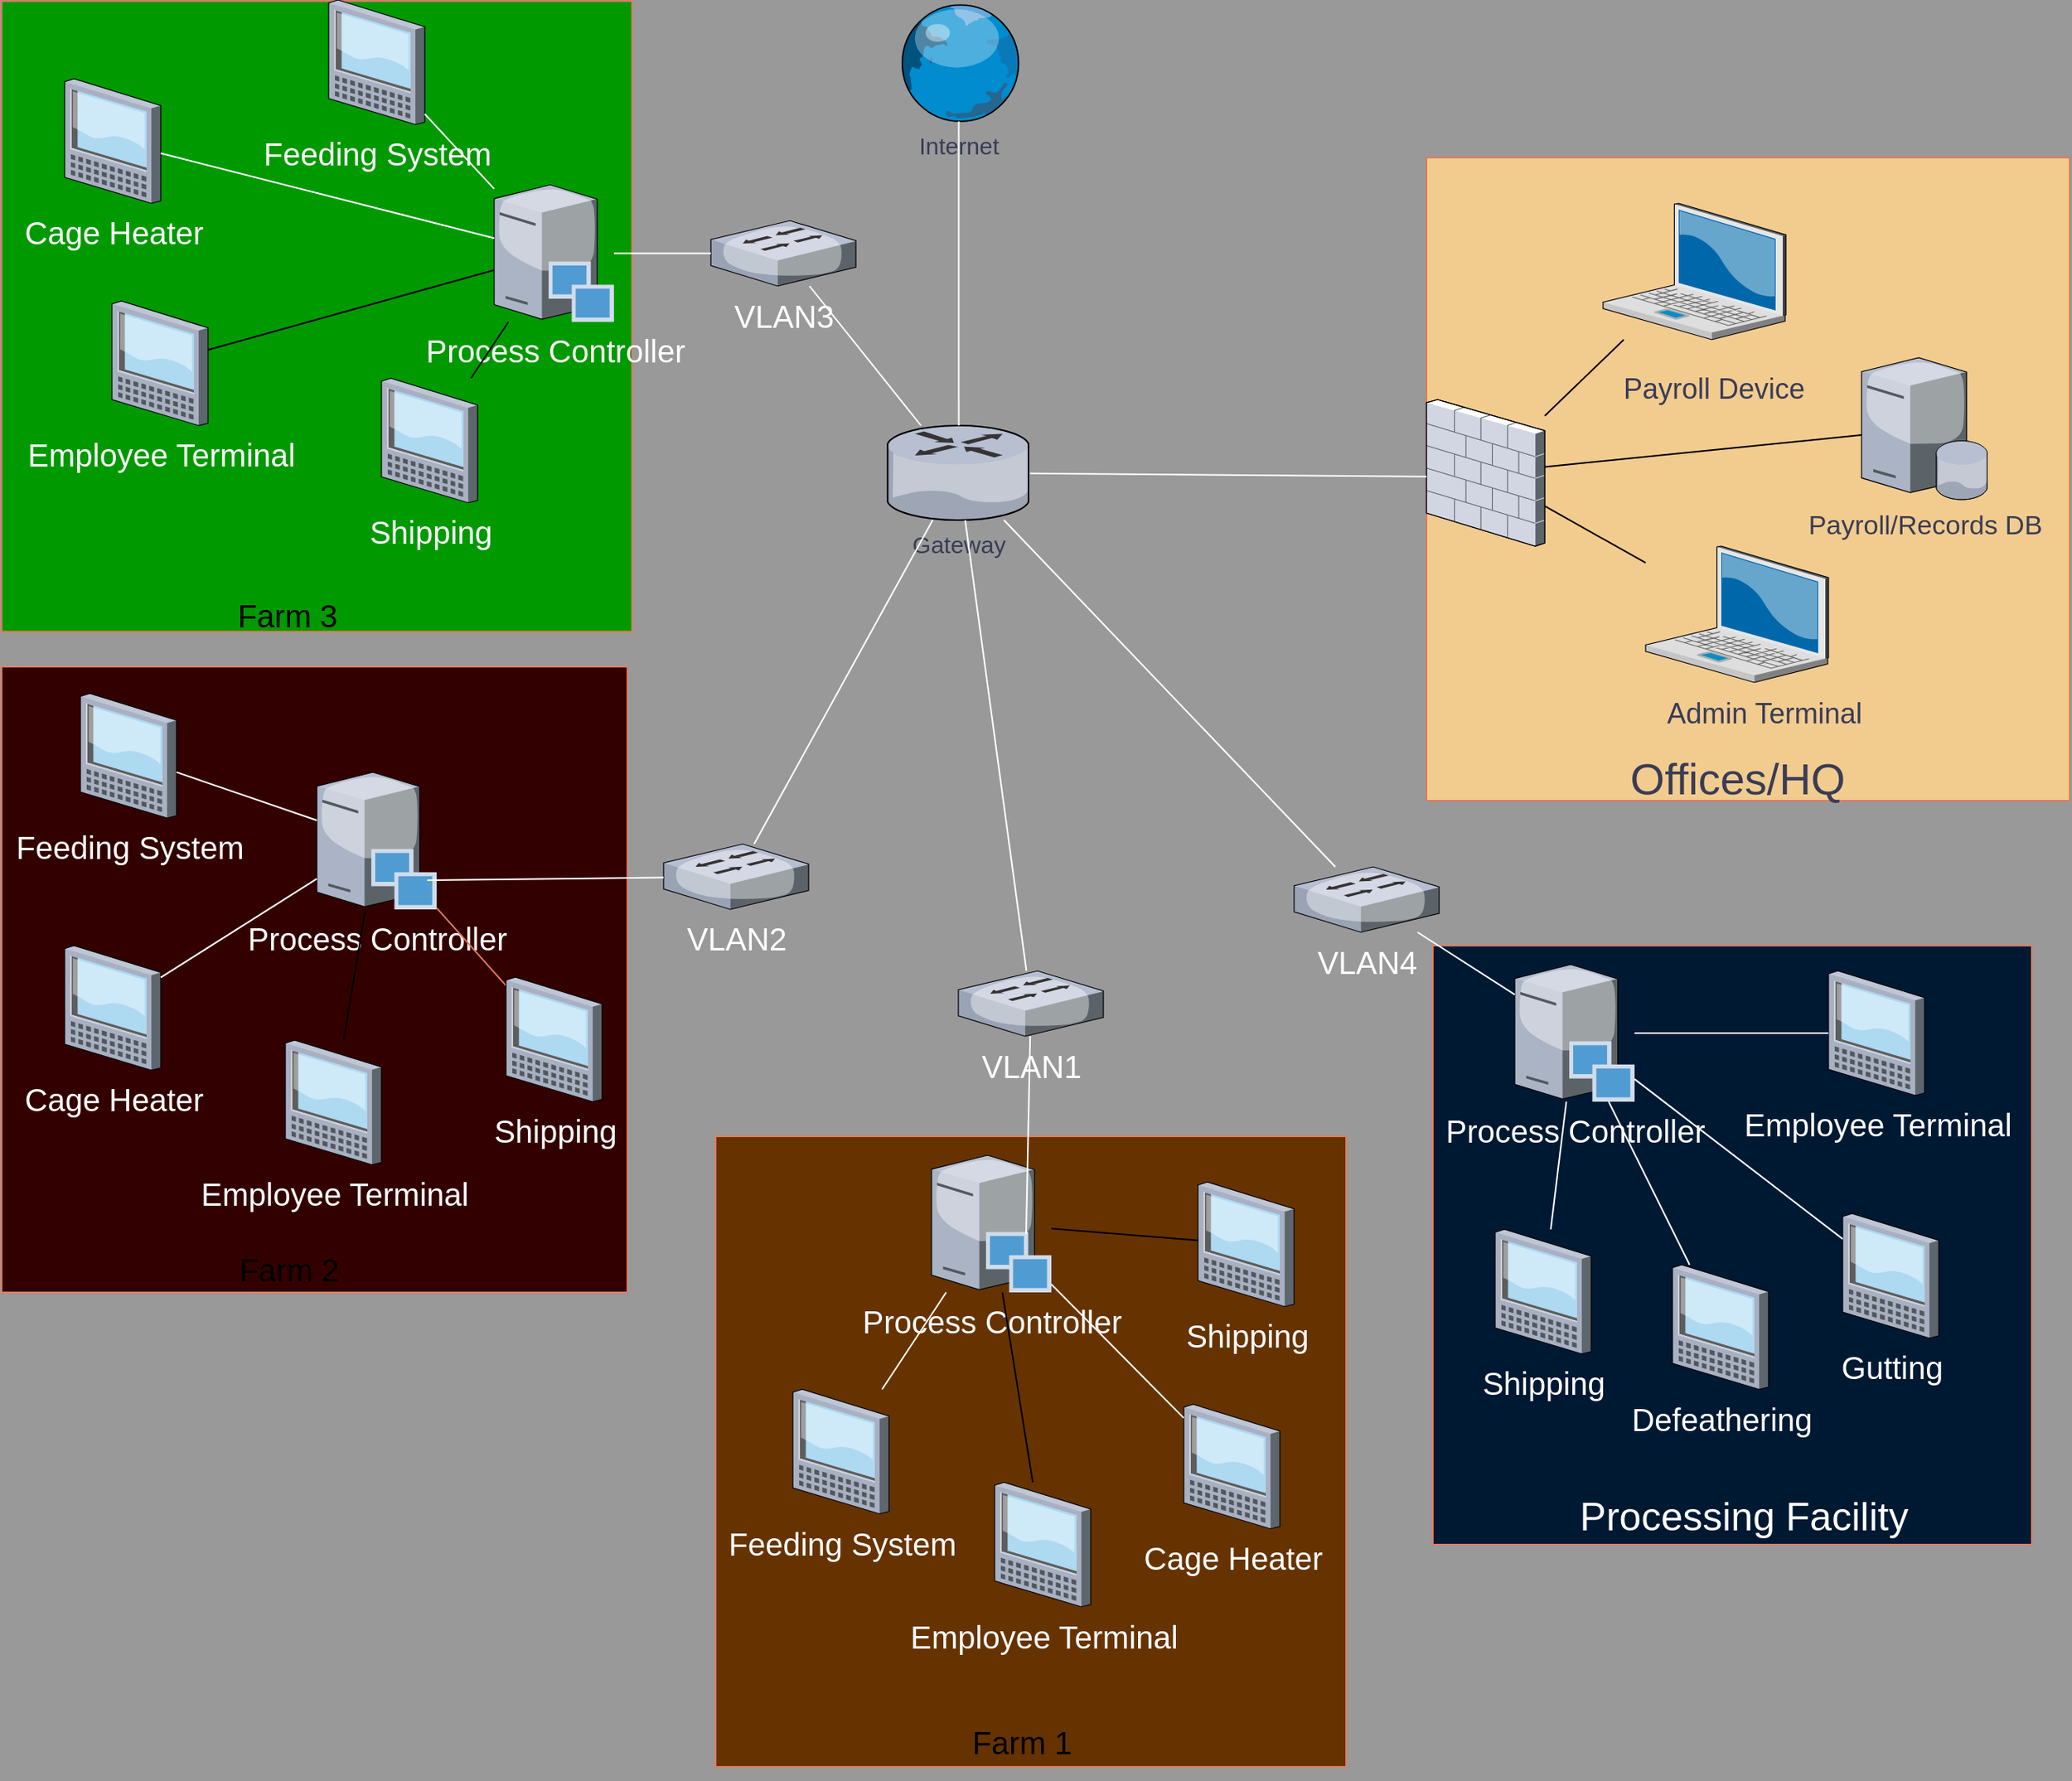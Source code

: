 <mxfile version="22.0.0" type="device">
  <diagram name="Page-1" id="e3a06f82-3646-2815-327d-82caf3d4e204">
    <mxGraphModel dx="1434" dy="838" grid="1" gridSize="10" guides="1" tooltips="1" connect="1" arrows="1" fold="1" page="1" pageScale="1.5" pageWidth="1169" pageHeight="826" background="#999999" math="0" shadow="0">
      <root>
        <mxCell id="0" style=";html=1;" />
        <mxCell id="1" style=";html=1;" parent="0" />
        <mxCell id="nj1zuVq9aHBoUasXU_ic-1" value="&lt;div align=&quot;center&quot;&gt;&lt;font style=&quot;font-size: 15px;&quot;&gt;Internet&lt;/font&gt;&lt;/div&gt;" style="verticalLabelPosition=bottom;sketch=0;aspect=fixed;html=1;verticalAlign=top;strokeColor=none;align=center;outlineConnect=0;shape=mxgraph.citrix.globe;labelBackgroundColor=none;fillColor=#F2CC8F;fontColor=#393C56;" parent="1" vertex="1">
          <mxGeometry x="837.99" y="2" width="78.5" height="75" as="geometry" />
        </mxCell>
        <mxCell id="nj1zuVq9aHBoUasXU_ic-2" value="Gateway" style="verticalLabelPosition=bottom;sketch=0;aspect=fixed;html=1;verticalAlign=top;strokeColor=none;align=center;outlineConnect=0;shape=mxgraph.citrix.router;fontSize=15;labelBackgroundColor=none;fillColor=#F2CC8F;fontColor=#393C56;" parent="1" vertex="1">
          <mxGeometry x="832.04" y="270" width="90.41" height="60" as="geometry" />
        </mxCell>
        <mxCell id="nj1zuVq9aHBoUasXU_ic-4" value="" style="endArrow=none;html=1;rounded=0;labelBackgroundColor=none;strokeColor=#fefcfc;fontColor=default;" parent="1" source="nj1zuVq9aHBoUasXU_ic-1" target="nj1zuVq9aHBoUasXU_ic-2" edge="1">
          <mxGeometry width="50" height="50" relative="1" as="geometry">
            <mxPoint x="890" y="460" as="sourcePoint" />
            <mxPoint x="940" y="410" as="targetPoint" />
          </mxGeometry>
        </mxCell>
        <mxCell id="nj1zuVq9aHBoUasXU_ic-5" value="" style="whiteSpace=wrap;html=1;aspect=fixed;strokeColor=#E07A5F;fontColor=#393C56;fillColor=#F2CC8F;fontSize=24;" parent="1" vertex="1">
          <mxGeometry x="1174" y="100" width="408" height="408" as="geometry" />
        </mxCell>
        <mxCell id="nj1zuVq9aHBoUasXU_ic-7" value="Offices/HQ" style="text;html=1;align=center;verticalAlign=middle;resizable=0;points=[];autosize=1;strokeColor=none;fillColor=none;fontColor=#393C56;fontSize=28;" parent="1" vertex="1">
          <mxGeometry x="1291" y="469" width="160" height="50" as="geometry" />
        </mxCell>
        <mxCell id="nj1zuVq9aHBoUasXU_ic-8" value="" style="verticalLabelPosition=bottom;sketch=0;aspect=fixed;html=1;verticalAlign=top;strokeColor=none;align=center;outlineConnect=0;shape=mxgraph.citrix.laptop_2;fontColor=#393C56;fillColor=#F2CC8F;" parent="1" vertex="1">
          <mxGeometry x="1286" y="129" width="116" height="86.5" as="geometry" />
        </mxCell>
        <mxCell id="nj1zuVq9aHBoUasXU_ic-10" value="&lt;font style=&quot;font-size: 18px;&quot;&gt;Payroll Device&lt;br&gt;&lt;/font&gt;" style="text;html=1;align=center;verticalAlign=middle;resizable=0;points=[];autosize=1;strokeColor=none;fillColor=none;fontColor=#393C56;" parent="1" vertex="1">
          <mxGeometry x="1286" y="227" width="140" height="40" as="geometry" />
        </mxCell>
        <mxCell id="nj1zuVq9aHBoUasXU_ic-11" value="" style="verticalLabelPosition=bottom;sketch=0;aspect=fixed;html=1;verticalAlign=top;strokeColor=none;align=center;outlineConnect=0;shape=mxgraph.citrix.laptop_2;fontColor=#393C56;fillColor=#F2CC8F;" parent="1" vertex="1">
          <mxGeometry x="1313" y="346.5" width="116" height="86.5" as="geometry" />
        </mxCell>
        <mxCell id="nj1zuVq9aHBoUasXU_ic-12" value="&lt;font style=&quot;font-size: 18px;&quot;&gt;Admin Terminal&lt;br&gt;&lt;/font&gt;" style="text;html=1;align=center;verticalAlign=middle;resizable=0;points=[];autosize=1;strokeColor=none;fillColor=none;fontColor=#393C56;" parent="1" vertex="1">
          <mxGeometry x="1313" y="433" width="150" height="40" as="geometry" />
        </mxCell>
        <mxCell id="nj1zuVq9aHBoUasXU_ic-13" value="" style="verticalLabelPosition=bottom;sketch=0;aspect=fixed;html=1;verticalAlign=top;strokeColor=none;align=center;outlineConnect=0;shape=mxgraph.citrix.firewall;fontColor=#393C56;fillColor=#F2CC8F;" parent="1" vertex="1">
          <mxGeometry x="1174" y="253.5" width="75" height="93" as="geometry" />
        </mxCell>
        <mxCell id="nj1zuVq9aHBoUasXU_ic-14" value="Payroll/Records DB" style="verticalLabelPosition=bottom;sketch=0;aspect=fixed;html=1;verticalAlign=top;strokeColor=none;align=center;outlineConnect=0;shape=mxgraph.citrix.database_server;fontColor=#393C56;fillColor=#F2CC8F;fontSize=17;" parent="1" vertex="1">
          <mxGeometry x="1450" y="227" width="80" height="90" as="geometry" />
        </mxCell>
        <mxCell id="nj1zuVq9aHBoUasXU_ic-17" value="" style="endArrow=none;html=1;rounded=0;strokeColor=#000000;fontColor=#393C56;fillColor=#F2CC8F;" parent="1" source="nj1zuVq9aHBoUasXU_ic-13" target="nj1zuVq9aHBoUasXU_ic-8" edge="1">
          <mxGeometry width="50" height="50" relative="1" as="geometry">
            <mxPoint x="1330" y="-50" as="sourcePoint" />
            <mxPoint x="1500" y="-10" as="targetPoint" />
            <Array as="points" />
          </mxGeometry>
        </mxCell>
        <mxCell id="nj1zuVq9aHBoUasXU_ic-19" value="" style="endArrow=none;html=1;rounded=0;strokeColor=#000000;fontColor=#393C56;fillColor=#F2CC8F;" parent="1" source="nj1zuVq9aHBoUasXU_ic-11" target="nj1zuVq9aHBoUasXU_ic-13" edge="1">
          <mxGeometry width="50" height="50" relative="1" as="geometry">
            <mxPoint x="1360" y="340" as="sourcePoint" />
            <mxPoint x="1410" y="290" as="targetPoint" />
          </mxGeometry>
        </mxCell>
        <mxCell id="nj1zuVq9aHBoUasXU_ic-20" value="" style="endArrow=none;html=1;rounded=0;strokeColor=#000000;fontColor=#393C56;fillColor=#F2CC8F;" parent="1" source="nj1zuVq9aHBoUasXU_ic-13" target="nj1zuVq9aHBoUasXU_ic-14" edge="1">
          <mxGeometry width="50" height="50" relative="1" as="geometry">
            <mxPoint x="1500" y="320" as="sourcePoint" />
            <mxPoint x="1550" y="270" as="targetPoint" />
          </mxGeometry>
        </mxCell>
        <mxCell id="nj1zuVq9aHBoUasXU_ic-23" value="" style="endArrow=none;html=1;rounded=0;strokeColor=#fdfdfd;fontColor=#393C56;fillColor=#F2CC8F;" parent="1" source="nj1zuVq9aHBoUasXU_ic-2" target="nj1zuVq9aHBoUasXU_ic-5" edge="1">
          <mxGeometry width="50" height="50" relative="1" as="geometry">
            <mxPoint x="990" y="350" as="sourcePoint" />
            <mxPoint x="1170" y="240" as="targetPoint" />
          </mxGeometry>
        </mxCell>
        <mxCell id="nj1zuVq9aHBoUasXU_ic-25" value="" style="whiteSpace=wrap;html=1;aspect=fixed;strokeColor=#E07A5F;fontColor=#393C56;fillColor=#330000;" parent="1" vertex="1">
          <mxGeometry x="270" y="423" width="397" height="397" as="geometry" />
        </mxCell>
        <mxCell id="nj1zuVq9aHBoUasXU_ic-26" value="" style="whiteSpace=wrap;html=1;aspect=fixed;strokeColor=#E07A5F;fontColor=#393C56;fillColor=#663300;" parent="1" vertex="1">
          <mxGeometry x="723" y="721" width="400" height="400" as="geometry" />
        </mxCell>
        <mxCell id="nj1zuVq9aHBoUasXU_ic-27" value="" style="whiteSpace=wrap;html=1;aspect=fixed;strokeColor=#E07A5F;fontColor=#393C56;fillColor=#009900;" parent="1" vertex="1">
          <mxGeometry x="270" y="0.75" width="400" height="400" as="geometry" />
        </mxCell>
        <mxCell id="nj1zuVq9aHBoUasXU_ic-29" value="Process Controller" style="verticalLabelPosition=bottom;sketch=0;aspect=fixed;html=1;verticalAlign=top;strokeColor=none;align=center;outlineConnect=0;shape=mxgraph.citrix.provisioning_server;fontColor=#fdfdfd;fillColor=#F2CC8F;fontSize=20;" parent="1" vertex="1">
          <mxGeometry x="582.5" y="117.25" width="76" height="87" as="geometry" />
        </mxCell>
        <mxCell id="nj1zuVq9aHBoUasXU_ic-33" value="Process Controller" style="verticalLabelPosition=bottom;sketch=0;aspect=fixed;html=1;verticalAlign=top;strokeColor=none;align=center;outlineConnect=0;shape=mxgraph.citrix.provisioning_server;fontColor=#ffffff;fillColor=#F2CC8F;fontSize=20;" parent="1" vertex="1">
          <mxGeometry x="470" y="490" width="76" height="87" as="geometry" />
        </mxCell>
        <mxCell id="nj1zuVq9aHBoUasXU_ic-34" value="Process Controller" style="verticalLabelPosition=bottom;sketch=0;aspect=fixed;html=1;verticalAlign=top;strokeColor=none;align=center;outlineConnect=0;shape=mxgraph.citrix.provisioning_server;fontColor=#fbfbfd;fillColor=#F2CC8F;fontSize=20;" parent="1" vertex="1">
          <mxGeometry x="860" y="733" width="76" height="87" as="geometry" />
        </mxCell>
        <mxCell id="nj1zuVq9aHBoUasXU_ic-35" value="Feeding System" style="verticalLabelPosition=bottom;sketch=0;aspect=fixed;html=1;verticalAlign=top;strokeColor=none;align=center;outlineConnect=0;shape=mxgraph.citrix.tablet_1;fontColor=#fefefe;fillColor=#F2CC8F;fontSize=20;" parent="1" vertex="1">
          <mxGeometry x="477.5" width="61" height="79" as="geometry" />
        </mxCell>
        <mxCell id="nj1zuVq9aHBoUasXU_ic-40" value="Feeding System" style="verticalLabelPosition=bottom;sketch=0;aspect=fixed;html=1;verticalAlign=top;strokeColor=none;align=center;outlineConnect=0;shape=mxgraph.citrix.tablet_1;fontColor=#fefefe;fillColor=#F2CC8F;fontSize=20;" parent="1" vertex="1">
          <mxGeometry x="320" y="440" width="61" height="79" as="geometry" />
        </mxCell>
        <mxCell id="nj1zuVq9aHBoUasXU_ic-41" value="Feeding System" style="verticalLabelPosition=bottom;sketch=0;aspect=fixed;html=1;verticalAlign=top;strokeColor=none;align=center;outlineConnect=0;shape=mxgraph.citrix.tablet_1;fontColor=#fefefe;fillColor=#F2CC8F;fontSize=20;" parent="1" vertex="1">
          <mxGeometry x="772" y="881.5" width="61" height="79" as="geometry" />
        </mxCell>
        <mxCell id="nj1zuVq9aHBoUasXU_ic-42" value="Cage Heater" style="verticalLabelPosition=bottom;sketch=0;aspect=fixed;html=1;verticalAlign=top;strokeColor=none;align=center;outlineConnect=0;shape=mxgraph.citrix.tablet_1;fontColor=#fefefe;fillColor=#F2CC8F;fontSize=20;" parent="1" vertex="1">
          <mxGeometry x="1020" y="891" width="61" height="79" as="geometry" />
        </mxCell>
        <mxCell id="nj1zuVq9aHBoUasXU_ic-43" value="Cage Heater" style="verticalLabelPosition=bottom;sketch=0;aspect=fixed;html=1;verticalAlign=top;strokeColor=none;align=center;outlineConnect=0;shape=mxgraph.citrix.tablet_1;fontColor=#ffffff;fillColor=#F2CC8F;fontSize=20;" parent="1" vertex="1">
          <mxGeometry x="310" y="600" width="61" height="79" as="geometry" />
        </mxCell>
        <mxCell id="nj1zuVq9aHBoUasXU_ic-44" value="Cage Heater" style="verticalLabelPosition=bottom;sketch=0;aspect=fixed;html=1;verticalAlign=top;strokeColor=none;align=center;outlineConnect=0;shape=mxgraph.citrix.tablet_1;fontColor=#fdfdfd;fillColor=#F2CC8F;fontSize=20;" parent="1" vertex="1">
          <mxGeometry x="310" y="50" width="61" height="79" as="geometry" />
        </mxCell>
        <mxCell id="nj1zuVq9aHBoUasXU_ic-45" value="VLAN1" style="verticalLabelPosition=bottom;sketch=0;aspect=fixed;html=1;verticalAlign=top;strokeColor=none;align=center;outlineConnect=0;shape=mxgraph.citrix.switch;fontColor=#ffffff;fillColor=#F2CC8F;fontSize=20;" parent="1" vertex="1">
          <mxGeometry x="877" y="616" width="92" height="41.5" as="geometry" />
        </mxCell>
        <mxCell id="nj1zuVq9aHBoUasXU_ic-46" value="VLAN2" style="verticalLabelPosition=bottom;sketch=0;aspect=fixed;html=1;verticalAlign=top;strokeColor=none;align=center;outlineConnect=0;shape=mxgraph.citrix.switch;fontColor=#ffffff;fillColor=#F2CC8F;fontSize=20;" parent="1" vertex="1">
          <mxGeometry x="690" y="535.5" width="92" height="41.5" as="geometry" />
        </mxCell>
        <mxCell id="nj1zuVq9aHBoUasXU_ic-47" value="VLAN3" style="verticalLabelPosition=bottom;sketch=0;aspect=fixed;html=1;verticalAlign=top;strokeColor=none;align=center;outlineConnect=0;shape=mxgraph.citrix.switch;fontColor=#ffffff;fillColor=#F2CC8F;fontSize=20;" parent="1" vertex="1">
          <mxGeometry x="720" y="140" width="92" height="41.5" as="geometry" />
        </mxCell>
        <mxCell id="nj1zuVq9aHBoUasXU_ic-48" value="" style="endArrow=none;html=1;rounded=0;strokeColor=#E07A5F;fontColor=#393C56;fillColor=#F2CC8F;" parent="1" edge="1" target="nj1zuVq9aHBoUasXU_ic-33" source="7Q5XvUcjvsNUZzwOba1r-24">
          <mxGeometry width="50" height="50" relative="1" as="geometry">
            <mxPoint x="580" y="670" as="sourcePoint" />
            <mxPoint x="680" y="770" as="targetPoint" />
          </mxGeometry>
        </mxCell>
        <mxCell id="nj1zuVq9aHBoUasXU_ic-49" value="" style="endArrow=none;html=1;rounded=0;strokeColor=#FFFFFF;fontColor=#ffffff;fillColor=#F2CC8F;exitX=0.789;exitY=0.575;exitDx=0;exitDy=0;exitPerimeter=0;" parent="1" source="nj1zuVq9aHBoUasXU_ic-34" target="nj1zuVq9aHBoUasXU_ic-45" edge="1">
          <mxGeometry width="50" height="50" relative="1" as="geometry">
            <mxPoint x="556" y="1029.25" as="sourcePoint" />
            <mxPoint x="606" y="979.25" as="targetPoint" />
          </mxGeometry>
        </mxCell>
        <mxCell id="nj1zuVq9aHBoUasXU_ic-50" value="" style="whiteSpace=wrap;html=1;aspect=fixed;strokeColor=#E07A5F;fontColor=#393C56;fillColor=#001933;fontSize=27;" parent="1" vertex="1">
          <mxGeometry x="1178" y="600" width="380" height="380" as="geometry" />
        </mxCell>
        <mxCell id="nj1zuVq9aHBoUasXU_ic-51" value="&lt;font color=&quot;#ffffff&quot;&gt;Processing Facility&lt;/font&gt;" style="text;html=1;align=center;verticalAlign=middle;resizable=0;points=[];autosize=1;strokeColor=none;fillColor=none;fontColor=#393C56;fontSize=25;" parent="1" vertex="1">
          <mxGeometry x="1260" y="940.5" width="230" height="40" as="geometry" />
        </mxCell>
        <mxCell id="nj1zuVq9aHBoUasXU_ic-52" value="" style="endArrow=none;html=1;rounded=0;strokeColor=#FFFFFF;fontColor=#ffffff;fillColor=#F2CC8F;exitX=0.789;exitY=0.575;exitDx=0;exitDy=0;exitPerimeter=0;" parent="1" edge="1" target="nj1zuVq9aHBoUasXU_ic-46">
          <mxGeometry width="50" height="50" relative="1" as="geometry">
            <mxPoint x="540" y="558.5" as="sourcePoint" />
            <mxPoint x="620" y="564.5" as="targetPoint" />
          </mxGeometry>
        </mxCell>
        <mxCell id="nj1zuVq9aHBoUasXU_ic-53" value="" style="endArrow=none;html=1;rounded=0;strokeColor=#FFFFFF;fontColor=#ffffff;fillColor=#F2CC8F;" parent="1" source="nj1zuVq9aHBoUasXU_ic-29" target="nj1zuVq9aHBoUasXU_ic-47" edge="1">
          <mxGeometry width="50" height="50" relative="1" as="geometry">
            <mxPoint x="546" y="185.5" as="sourcePoint" />
            <mxPoint x="626" y="191.5" as="targetPoint" />
          </mxGeometry>
        </mxCell>
        <mxCell id="nj1zuVq9aHBoUasXU_ic-54" value="" style="endArrow=none;html=1;rounded=0;strokeColor=#FFFFFF;fontColor=#ffffff;fillColor=#F2CC8F;" parent="1" source="nj1zuVq9aHBoUasXU_ic-35" target="nj1zuVq9aHBoUasXU_ic-29" edge="1">
          <mxGeometry width="50" height="50" relative="1" as="geometry">
            <mxPoint x="390" y="140" as="sourcePoint" />
            <mxPoint x="470" y="146" as="targetPoint" />
          </mxGeometry>
        </mxCell>
        <mxCell id="nj1zuVq9aHBoUasXU_ic-55" value="" style="endArrow=none;html=1;rounded=0;strokeColor=#FFFFFF;fontColor=#ffffff;fillColor=#F2CC8F;" parent="1" source="nj1zuVq9aHBoUasXU_ic-44" target="nj1zuVq9aHBoUasXU_ic-29" edge="1">
          <mxGeometry width="50" height="50" relative="1" as="geometry">
            <mxPoint x="381" y="240" as="sourcePoint" />
            <mxPoint x="461" y="246" as="targetPoint" />
          </mxGeometry>
        </mxCell>
        <mxCell id="nj1zuVq9aHBoUasXU_ic-56" value="" style="endArrow=none;html=1;rounded=0;strokeColor=#FFFFFF;fontColor=#ffffff;fillColor=#F2CC8F;" parent="1" source="nj1zuVq9aHBoUasXU_ic-46" target="nj1zuVq9aHBoUasXU_ic-2" edge="1">
          <mxGeometry width="50" height="50" relative="1" as="geometry">
            <mxPoint x="712" y="470" as="sourcePoint" />
            <mxPoint x="792" y="476" as="targetPoint" />
          </mxGeometry>
        </mxCell>
        <mxCell id="nj1zuVq9aHBoUasXU_ic-57" value="" style="endArrow=none;html=1;rounded=0;strokeColor=#FFFFFF;fontColor=#ffffff;fillColor=#F2CC8F;" parent="1" source="nj1zuVq9aHBoUasXU_ic-47" target="nj1zuVq9aHBoUasXU_ic-2" edge="1">
          <mxGeometry width="50" height="50" relative="1" as="geometry">
            <mxPoint x="720" y="264" as="sourcePoint" />
            <mxPoint x="800" y="270" as="targetPoint" />
          </mxGeometry>
        </mxCell>
        <mxCell id="nj1zuVq9aHBoUasXU_ic-58" value="" style="endArrow=none;html=1;rounded=0;strokeColor=#FFFFFF;fontColor=#ffffff;fillColor=#F2CC8F;" parent="1" source="nj1zuVq9aHBoUasXU_ic-40" target="nj1zuVq9aHBoUasXU_ic-33" edge="1">
          <mxGeometry width="50" height="50" relative="1" as="geometry">
            <mxPoint x="390" y="500" as="sourcePoint" />
            <mxPoint x="470" y="506" as="targetPoint" />
          </mxGeometry>
        </mxCell>
        <mxCell id="nj1zuVq9aHBoUasXU_ic-59" value="" style="endArrow=none;html=1;rounded=0;strokeColor=#FFFFFF;fontColor=#ffffff;fillColor=#F2CC8F;" parent="1" source="nj1zuVq9aHBoUasXU_ic-43" target="nj1zuVq9aHBoUasXU_ic-33" edge="1">
          <mxGeometry width="50" height="50" relative="1" as="geometry">
            <mxPoint x="381" y="620" as="sourcePoint" />
            <mxPoint x="461" y="626" as="targetPoint" />
          </mxGeometry>
        </mxCell>
        <mxCell id="nj1zuVq9aHBoUasXU_ic-60" value="" style="endArrow=none;html=1;rounded=0;strokeColor=#FFFFFF;fontColor=#ffffff;fillColor=#F2CC8F;" parent="1" source="nj1zuVq9aHBoUasXU_ic-41" target="nj1zuVq9aHBoUasXU_ic-34" edge="1">
          <mxGeometry width="50" height="50" relative="1" as="geometry">
            <mxPoint x="381" y="934" as="sourcePoint" />
            <mxPoint x="461" y="940" as="targetPoint" />
          </mxGeometry>
        </mxCell>
        <mxCell id="nj1zuVq9aHBoUasXU_ic-61" value="" style="endArrow=none;html=1;rounded=0;strokeColor=#FFFFFF;fontColor=#ffffff;fillColor=#F2CC8F;" parent="1" source="nj1zuVq9aHBoUasXU_ic-42" target="nj1zuVq9aHBoUasXU_ic-34" edge="1">
          <mxGeometry width="50" height="50" relative="1" as="geometry">
            <mxPoint x="381" y="1027" as="sourcePoint" />
            <mxPoint x="461" y="1033" as="targetPoint" />
          </mxGeometry>
        </mxCell>
        <mxCell id="nj1zuVq9aHBoUasXU_ic-62" value="" style="endArrow=none;html=1;rounded=0;strokeColor=#FFFFFF;fontColor=#ffffff;fillColor=#F2CC8F;" parent="1" source="nj1zuVq9aHBoUasXU_ic-45" target="nj1zuVq9aHBoUasXU_ic-2" edge="1">
          <mxGeometry width="50" height="50" relative="1" as="geometry">
            <mxPoint x="650" y="960" as="sourcePoint" />
            <mxPoint x="730" y="966" as="targetPoint" />
          </mxGeometry>
        </mxCell>
        <mxCell id="7Q5XvUcjvsNUZzwOba1r-5" value="Employee Terminal" style="verticalLabelPosition=bottom;sketch=0;aspect=fixed;html=1;verticalAlign=top;strokeColor=none;align=center;outlineConnect=0;shape=mxgraph.citrix.tablet_1;fontColor=#ffffff;fillColor=#F2CC8F;fontSize=20;" vertex="1" parent="1">
          <mxGeometry x="450" y="660" width="61" height="79" as="geometry" />
        </mxCell>
        <mxCell id="7Q5XvUcjvsNUZzwOba1r-6" value="" style="endArrow=none;html=1;rounded=0;" edge="1" parent="1" source="7Q5XvUcjvsNUZzwOba1r-5" target="nj1zuVq9aHBoUasXU_ic-33">
          <mxGeometry width="50" height="50" relative="1" as="geometry">
            <mxPoint x="930" y="680" as="sourcePoint" />
            <mxPoint x="980" y="630" as="targetPoint" />
          </mxGeometry>
        </mxCell>
        <mxCell id="7Q5XvUcjvsNUZzwOba1r-7" value="Employee Terminal" style="verticalLabelPosition=bottom;sketch=0;aspect=fixed;html=1;verticalAlign=top;strokeColor=none;align=center;outlineConnect=0;shape=mxgraph.citrix.tablet_1;fontColor=#ffffff;fillColor=#F2CC8F;fontSize=20;" vertex="1" parent="1">
          <mxGeometry x="340" y="191" width="61" height="79" as="geometry" />
        </mxCell>
        <mxCell id="7Q5XvUcjvsNUZzwOba1r-8" value="Employee Terminal" style="verticalLabelPosition=bottom;sketch=0;aspect=fixed;html=1;verticalAlign=top;strokeColor=none;align=center;outlineConnect=0;shape=mxgraph.citrix.tablet_1;fontColor=#ffffff;fillColor=#F2CC8F;fontSize=20;" vertex="1" parent="1">
          <mxGeometry x="900" y="940.5" width="61" height="79" as="geometry" />
        </mxCell>
        <mxCell id="7Q5XvUcjvsNUZzwOba1r-9" value="" style="endArrow=none;html=1;rounded=0;" edge="1" parent="1" source="7Q5XvUcjvsNUZzwOba1r-8" target="nj1zuVq9aHBoUasXU_ic-34">
          <mxGeometry width="50" height="50" relative="1" as="geometry">
            <mxPoint x="480" y="1080" as="sourcePoint" />
            <mxPoint x="491" y="1027" as="targetPoint" />
          </mxGeometry>
        </mxCell>
        <mxCell id="7Q5XvUcjvsNUZzwOba1r-10" value="" style="endArrow=none;html=1;rounded=0;" edge="1" parent="1" source="7Q5XvUcjvsNUZzwOba1r-7" target="nj1zuVq9aHBoUasXU_ic-29">
          <mxGeometry width="50" height="50" relative="1" as="geometry">
            <mxPoint x="510" y="303" as="sourcePoint" />
            <mxPoint x="511" y="250" as="targetPoint" />
          </mxGeometry>
        </mxCell>
        <mxCell id="7Q5XvUcjvsNUZzwOba1r-11" value="Process Controller" style="verticalLabelPosition=bottom;sketch=0;aspect=fixed;html=1;verticalAlign=top;strokeColor=none;align=center;outlineConnect=0;shape=mxgraph.citrix.provisioning_server;fontColor=#ffffff;fillColor=#F2CC8F;fontSize=20;" vertex="1" parent="1">
          <mxGeometry x="1230" y="612" width="76" height="87" as="geometry" />
        </mxCell>
        <mxCell id="7Q5XvUcjvsNUZzwOba1r-12" value="Employee Terminal" style="verticalLabelPosition=bottom;sketch=0;aspect=fixed;html=1;verticalAlign=top;strokeColor=none;align=center;outlineConnect=0;shape=mxgraph.citrix.tablet_1;fontColor=#ffffff;fillColor=#F2CC8F;fontSize=20;" vertex="1" parent="1">
          <mxGeometry x="1429" y="616" width="61" height="79" as="geometry" />
        </mxCell>
        <mxCell id="7Q5XvUcjvsNUZzwOba1r-13" value="Shipping" style="verticalLabelPosition=bottom;sketch=0;aspect=fixed;html=1;verticalAlign=top;strokeColor=none;align=center;outlineConnect=0;shape=mxgraph.citrix.tablet_1;fontColor=#ffffff;fillColor=#F2CC8F;fontSize=20;" vertex="1" parent="1">
          <mxGeometry x="1217.5" y="780" width="61" height="79" as="geometry" />
        </mxCell>
        <mxCell id="7Q5XvUcjvsNUZzwOba1r-14" value="Defeathering" style="verticalLabelPosition=bottom;sketch=0;aspect=fixed;html=1;verticalAlign=top;strokeColor=none;align=center;outlineConnect=0;shape=mxgraph.citrix.tablet_1;fontColor=#ffffff;fillColor=#F2CC8F;fontSize=20;" vertex="1" parent="1">
          <mxGeometry x="1330" y="802.5" width="61" height="79" as="geometry" />
        </mxCell>
        <mxCell id="7Q5XvUcjvsNUZzwOba1r-15" value="Gutting" style="verticalLabelPosition=bottom;sketch=0;aspect=fixed;html=1;verticalAlign=top;strokeColor=none;align=center;outlineConnect=0;shape=mxgraph.citrix.tablet_1;fontColor=#ffffff;fillColor=#F2CC8F;fontSize=20;" vertex="1" parent="1">
          <mxGeometry x="1438" y="770" width="61" height="79" as="geometry" />
        </mxCell>
        <mxCell id="7Q5XvUcjvsNUZzwOba1r-16" value="VLAN4" style="verticalLabelPosition=bottom;sketch=0;aspect=fixed;html=1;verticalAlign=top;strokeColor=none;align=center;outlineConnect=0;shape=mxgraph.citrix.switch;fontColor=#ffffff;fillColor=#F2CC8F;fontSize=20;" vertex="1" parent="1">
          <mxGeometry x="1090" y="550" width="92" height="41.5" as="geometry" />
        </mxCell>
        <mxCell id="7Q5XvUcjvsNUZzwOba1r-17" value="" style="endArrow=none;html=1;rounded=0;strokeColor=#FFFFFF;fontColor=#ffffff;fillColor=#F2CC8F;" edge="1" parent="1" source="7Q5XvUcjvsNUZzwOba1r-11" target="7Q5XvUcjvsNUZzwOba1r-16">
          <mxGeometry width="50" height="50" relative="1" as="geometry">
            <mxPoint x="692" y="979" as="sourcePoint" />
            <mxPoint x="878" y="340" as="targetPoint" />
          </mxGeometry>
        </mxCell>
        <mxCell id="7Q5XvUcjvsNUZzwOba1r-18" value="" style="endArrow=none;html=1;rounded=0;strokeColor=#FFFFFF;fontColor=#ffffff;fillColor=#F2CC8F;" edge="1" parent="1" source="7Q5XvUcjvsNUZzwOba1r-13" target="7Q5XvUcjvsNUZzwOba1r-11">
          <mxGeometry width="50" height="50" relative="1" as="geometry">
            <mxPoint x="948.5" y="760" as="sourcePoint" />
            <mxPoint x="944.5" y="683" as="targetPoint" />
          </mxGeometry>
        </mxCell>
        <mxCell id="7Q5XvUcjvsNUZzwOba1r-19" value="" style="endArrow=none;html=1;rounded=0;strokeColor=#FFFFFF;fontColor=#ffffff;fillColor=#F2CC8F;" edge="1" parent="1" source="7Q5XvUcjvsNUZzwOba1r-14" target="7Q5XvUcjvsNUZzwOba1r-11">
          <mxGeometry width="50" height="50" relative="1" as="geometry">
            <mxPoint x="893" y="861" as="sourcePoint" />
            <mxPoint x="954.5" y="693" as="targetPoint" />
          </mxGeometry>
        </mxCell>
        <mxCell id="7Q5XvUcjvsNUZzwOba1r-20" value="" style="endArrow=none;html=1;rounded=0;strokeColor=#FFFFFF;fontColor=#ffffff;fillColor=#F2CC8F;" edge="1" parent="1" source="7Q5XvUcjvsNUZzwOba1r-15" target="7Q5XvUcjvsNUZzwOba1r-11">
          <mxGeometry width="50" height="50" relative="1" as="geometry">
            <mxPoint x="1022" y="861" as="sourcePoint" />
            <mxPoint x="976" y="693" as="targetPoint" />
          </mxGeometry>
        </mxCell>
        <mxCell id="7Q5XvUcjvsNUZzwOba1r-21" value="" style="endArrow=none;html=1;rounded=0;strokeColor=#FFFFFF;fontColor=#ffffff;fillColor=#F2CC8F;" edge="1" parent="1" source="7Q5XvUcjvsNUZzwOba1r-12" target="7Q5XvUcjvsNUZzwOba1r-11">
          <mxGeometry width="50" height="50" relative="1" as="geometry">
            <mxPoint x="1123.5" y="808" as="sourcePoint" />
            <mxPoint x="992.5" y="640" as="targetPoint" />
          </mxGeometry>
        </mxCell>
        <mxCell id="7Q5XvUcjvsNUZzwOba1r-22" value="" style="endArrow=none;html=1;rounded=0;strokeColor=#FFFFFF;fontColor=#ffffff;fillColor=#F2CC8F;" edge="1" parent="1" source="7Q5XvUcjvsNUZzwOba1r-16" target="nj1zuVq9aHBoUasXU_ic-2">
          <mxGeometry width="50" height="50" relative="1" as="geometry">
            <mxPoint x="692" y="979" as="sourcePoint" />
            <mxPoint x="878" y="340" as="targetPoint" />
          </mxGeometry>
        </mxCell>
        <mxCell id="7Q5XvUcjvsNUZzwOba1r-24" value="Shipping" style="verticalLabelPosition=bottom;sketch=0;aspect=fixed;html=1;verticalAlign=top;strokeColor=none;align=center;outlineConnect=0;shape=mxgraph.citrix.tablet_1;fontColor=#ffffff;fillColor=#F2CC8F;fontSize=20;" vertex="1" parent="1">
          <mxGeometry x="590" y="620" width="61" height="79" as="geometry" />
        </mxCell>
        <mxCell id="7Q5XvUcjvsNUZzwOba1r-25" value="Shipping" style="verticalLabelPosition=bottom;sketch=0;aspect=fixed;html=1;verticalAlign=top;strokeColor=none;align=center;outlineConnect=0;shape=mxgraph.citrix.tablet_1;fontColor=#ffffff;fillColor=#F2CC8F;fontSize=20;" vertex="1" parent="1">
          <mxGeometry x="1029" y="750" width="61" height="79" as="geometry" />
        </mxCell>
        <mxCell id="7Q5XvUcjvsNUZzwOba1r-26" value="" style="endArrow=none;html=1;rounded=0;" edge="1" parent="1" source="7Q5XvUcjvsNUZzwOba1r-25" target="nj1zuVq9aHBoUasXU_ic-34">
          <mxGeometry width="50" height="50" relative="1" as="geometry">
            <mxPoint x="490" y="1090" as="sourcePoint" />
            <mxPoint x="588" y="948" as="targetPoint" />
          </mxGeometry>
        </mxCell>
        <mxCell id="7Q5XvUcjvsNUZzwOba1r-28" value="Shipping" style="verticalLabelPosition=bottom;sketch=0;aspect=fixed;html=1;verticalAlign=top;strokeColor=none;align=center;outlineConnect=0;shape=mxgraph.citrix.tablet_1;fontColor=#ffffff;fillColor=#F2CC8F;fontSize=20;" vertex="1" parent="1">
          <mxGeometry x="511" y="240" width="61" height="79" as="geometry" />
        </mxCell>
        <mxCell id="7Q5XvUcjvsNUZzwOba1r-29" value="" style="endArrow=none;html=1;rounded=0;" edge="1" parent="1" source="7Q5XvUcjvsNUZzwOba1r-28" target="nj1zuVq9aHBoUasXU_ic-29">
          <mxGeometry width="50" height="50" relative="1" as="geometry">
            <mxPoint x="411" y="235" as="sourcePoint" />
            <mxPoint x="593" y="201" as="targetPoint" />
          </mxGeometry>
        </mxCell>
        <mxCell id="7Q5XvUcjvsNUZzwOba1r-30" value="&lt;font style=&quot;font-size: 20px;&quot;&gt;Farm 1&lt;/font&gt;" style="text;html=1;strokeColor=none;fillColor=none;align=center;verticalAlign=middle;whiteSpace=wrap;rounded=0;" vertex="1" parent="1">
          <mxGeometry x="866" y="1080" width="103" height="49" as="geometry" />
        </mxCell>
        <mxCell id="7Q5XvUcjvsNUZzwOba1r-33" value="&lt;font style=&quot;font-size: 20px;&quot;&gt;Farm 3&lt;/font&gt;" style="text;html=1;strokeColor=none;fillColor=none;align=center;verticalAlign=middle;whiteSpace=wrap;rounded=0;" vertex="1" parent="1">
          <mxGeometry x="400" y="365.25" width="103" height="49" as="geometry" />
        </mxCell>
        <mxCell id="7Q5XvUcjvsNUZzwOba1r-34" value="&lt;font style=&quot;font-size: 20px;&quot;&gt;Farm 2&lt;/font&gt;" style="text;html=1;strokeColor=none;fillColor=none;align=center;verticalAlign=middle;whiteSpace=wrap;rounded=0;" vertex="1" parent="1">
          <mxGeometry x="401" y="780" width="103" height="49" as="geometry" />
        </mxCell>
      </root>
    </mxGraphModel>
  </diagram>
</mxfile>
